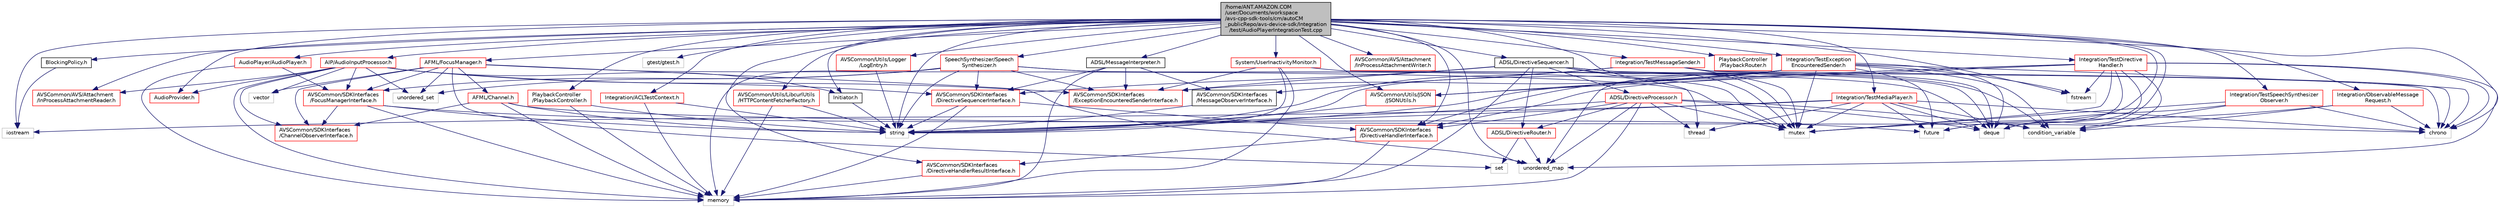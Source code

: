 digraph "/avs-cpp-sdk-tools/cm/autoCM_publicRepo/avs-device-sdk/Integration/test/AudioPlayerIntegrationTest.cpp"
{
  edge [fontname="Helvetica",fontsize="10",labelfontname="Helvetica",labelfontsize="10"];
  node [fontname="Helvetica",fontsize="10",shape=record];
  Node1 [label="/home/ANT.AMAZON.COM\l/user/Documents/workspace\l/avs-cpp-sdk-tools/cm/autoCM\l_publicRepo/avs-device-sdk/Integration\l/test/AudioPlayerIntegrationTest.cpp",height=0.2,width=0.4,color="black", fillcolor="grey75", style="filled", fontcolor="black"];
  Node1 -> Node2 [color="midnightblue",fontsize="10",style="solid",fontname="Helvetica"];
  Node2 [label="chrono",height=0.2,width=0.4,color="grey75", fillcolor="white", style="filled"];
  Node1 -> Node3 [color="midnightblue",fontsize="10",style="solid",fontname="Helvetica"];
  Node3 [label="deque",height=0.2,width=0.4,color="grey75", fillcolor="white", style="filled"];
  Node1 -> Node4 [color="midnightblue",fontsize="10",style="solid",fontname="Helvetica"];
  Node4 [label="fstream",height=0.2,width=0.4,color="grey75", fillcolor="white", style="filled"];
  Node1 -> Node5 [color="midnightblue",fontsize="10",style="solid",fontname="Helvetica"];
  Node5 [label="future",height=0.2,width=0.4,color="grey75", fillcolor="white", style="filled"];
  Node1 -> Node6 [color="midnightblue",fontsize="10",style="solid",fontname="Helvetica"];
  Node6 [label="iostream",height=0.2,width=0.4,color="grey75", fillcolor="white", style="filled"];
  Node1 -> Node7 [color="midnightblue",fontsize="10",style="solid",fontname="Helvetica"];
  Node7 [label="mutex",height=0.2,width=0.4,color="grey75", fillcolor="white", style="filled"];
  Node1 -> Node8 [color="midnightblue",fontsize="10",style="solid",fontname="Helvetica"];
  Node8 [label="string",height=0.2,width=0.4,color="grey75", fillcolor="white", style="filled"];
  Node1 -> Node9 [color="midnightblue",fontsize="10",style="solid",fontname="Helvetica"];
  Node9 [label="unordered_map",height=0.2,width=0.4,color="grey75", fillcolor="white", style="filled"];
  Node1 -> Node10 [color="midnightblue",fontsize="10",style="solid",fontname="Helvetica"];
  Node10 [label="gtest/gtest.h",height=0.2,width=0.4,color="grey75", fillcolor="white", style="filled"];
  Node1 -> Node11 [color="midnightblue",fontsize="10",style="solid",fontname="Helvetica"];
  Node11 [label="ADSL/DirectiveSequencer.h",height=0.2,width=0.4,color="black", fillcolor="white", style="filled",URL="$_directive_sequencer_8h.html"];
  Node11 -> Node12 [color="midnightblue",fontsize="10",style="solid",fontname="Helvetica"];
  Node12 [label="condition_variable",height=0.2,width=0.4,color="grey75", fillcolor="white", style="filled"];
  Node11 -> Node3 [color="midnightblue",fontsize="10",style="solid",fontname="Helvetica"];
  Node11 -> Node13 [color="midnightblue",fontsize="10",style="solid",fontname="Helvetica"];
  Node13 [label="memory",height=0.2,width=0.4,color="grey75", fillcolor="white", style="filled"];
  Node11 -> Node7 [color="midnightblue",fontsize="10",style="solid",fontname="Helvetica"];
  Node11 -> Node14 [color="midnightblue",fontsize="10",style="solid",fontname="Helvetica"];
  Node14 [label="thread",height=0.2,width=0.4,color="grey75", fillcolor="white", style="filled"];
  Node11 -> Node15 [color="midnightblue",fontsize="10",style="solid",fontname="Helvetica"];
  Node15 [label="AVSCommon/SDKInterfaces\l/ExceptionEncounteredSenderInterface.h",height=0.2,width=0.4,color="red", fillcolor="white", style="filled",URL="$_exception_encountered_sender_interface_8h.html"];
  Node11 -> Node16 [color="midnightblue",fontsize="10",style="solid",fontname="Helvetica"];
  Node16 [label="AVSCommon/SDKInterfaces\l/DirectiveSequencerInterface.h",height=0.2,width=0.4,color="red", fillcolor="white", style="filled",URL="$_directive_sequencer_interface_8h.html"];
  Node16 -> Node13 [color="midnightblue",fontsize="10",style="solid",fontname="Helvetica"];
  Node16 -> Node8 [color="midnightblue",fontsize="10",style="solid",fontname="Helvetica"];
  Node16 -> Node17 [color="midnightblue",fontsize="10",style="solid",fontname="Helvetica"];
  Node17 [label="AVSCommon/SDKInterfaces\l/DirectiveHandlerInterface.h",height=0.2,width=0.4,color="red", fillcolor="white", style="filled",URL="$_directive_handler_interface_8h.html"];
  Node17 -> Node13 [color="midnightblue",fontsize="10",style="solid",fontname="Helvetica"];
  Node17 -> Node18 [color="midnightblue",fontsize="10",style="solid",fontname="Helvetica"];
  Node18 [label="AVSCommon/SDKInterfaces\l/DirectiveHandlerResultInterface.h",height=0.2,width=0.4,color="red", fillcolor="white", style="filled",URL="$_directive_handler_result_interface_8h.html"];
  Node18 -> Node13 [color="midnightblue",fontsize="10",style="solid",fontname="Helvetica"];
  Node11 -> Node19 [color="midnightblue",fontsize="10",style="solid",fontname="Helvetica"];
  Node19 [label="ADSL/DirectiveProcessor.h",height=0.2,width=0.4,color="red", fillcolor="white", style="filled",URL="$_directive_processor_8h.html"];
  Node19 -> Node12 [color="midnightblue",fontsize="10",style="solid",fontname="Helvetica"];
  Node19 -> Node3 [color="midnightblue",fontsize="10",style="solid",fontname="Helvetica"];
  Node19 -> Node13 [color="midnightblue",fontsize="10",style="solid",fontname="Helvetica"];
  Node19 -> Node7 [color="midnightblue",fontsize="10",style="solid",fontname="Helvetica"];
  Node19 -> Node8 [color="midnightblue",fontsize="10",style="solid",fontname="Helvetica"];
  Node19 -> Node14 [color="midnightblue",fontsize="10",style="solid",fontname="Helvetica"];
  Node19 -> Node9 [color="midnightblue",fontsize="10",style="solid",fontname="Helvetica"];
  Node19 -> Node17 [color="midnightblue",fontsize="10",style="solid",fontname="Helvetica"];
  Node19 -> Node20 [color="midnightblue",fontsize="10",style="solid",fontname="Helvetica"];
  Node20 [label="ADSL/DirectiveRouter.h",height=0.2,width=0.4,color="red", fillcolor="white", style="filled",URL="$_directive_router_8h.html"];
  Node20 -> Node21 [color="midnightblue",fontsize="10",style="solid",fontname="Helvetica"];
  Node21 [label="set",height=0.2,width=0.4,color="grey75", fillcolor="white", style="filled"];
  Node20 -> Node9 [color="midnightblue",fontsize="10",style="solid",fontname="Helvetica"];
  Node11 -> Node20 [color="midnightblue",fontsize="10",style="solid",fontname="Helvetica"];
  Node1 -> Node22 [color="midnightblue",fontsize="10",style="solid",fontname="Helvetica"];
  Node22 [label="ADSL/MessageInterpreter.h",height=0.2,width=0.4,color="black", fillcolor="white", style="filled",URL="$_message_interpreter_8h.html"];
  Node22 -> Node13 [color="midnightblue",fontsize="10",style="solid",fontname="Helvetica"];
  Node22 -> Node15 [color="midnightblue",fontsize="10",style="solid",fontname="Helvetica"];
  Node22 -> Node16 [color="midnightblue",fontsize="10",style="solid",fontname="Helvetica"];
  Node22 -> Node23 [color="midnightblue",fontsize="10",style="solid",fontname="Helvetica"];
  Node23 [label="AVSCommon/SDKInterfaces\l/MessageObserverInterface.h",height=0.2,width=0.4,color="black", fillcolor="white", style="filled",URL="$_message_observer_interface_8h.html"];
  Node23 -> Node8 [color="midnightblue",fontsize="10",style="solid",fontname="Helvetica"];
  Node1 -> Node24 [color="midnightblue",fontsize="10",style="solid",fontname="Helvetica"];
  Node24 [label="AFML/FocusManager.h",height=0.2,width=0.4,color="red", fillcolor="white", style="filled",URL="$_focus_manager_8h.html"];
  Node24 -> Node7 [color="midnightblue",fontsize="10",style="solid",fontname="Helvetica"];
  Node24 -> Node21 [color="midnightblue",fontsize="10",style="solid",fontname="Helvetica"];
  Node24 -> Node9 [color="midnightblue",fontsize="10",style="solid",fontname="Helvetica"];
  Node24 -> Node25 [color="midnightblue",fontsize="10",style="solid",fontname="Helvetica"];
  Node25 [label="unordered_set",height=0.2,width=0.4,color="grey75", fillcolor="white", style="filled"];
  Node24 -> Node26 [color="midnightblue",fontsize="10",style="solid",fontname="Helvetica"];
  Node26 [label="vector",height=0.2,width=0.4,color="grey75", fillcolor="white", style="filled"];
  Node24 -> Node27 [color="midnightblue",fontsize="10",style="solid",fontname="Helvetica"];
  Node27 [label="AVSCommon/SDKInterfaces\l/ChannelObserverInterface.h",height=0.2,width=0.4,color="red", fillcolor="white", style="filled",URL="$_channel_observer_interface_8h.html"];
  Node24 -> Node28 [color="midnightblue",fontsize="10",style="solid",fontname="Helvetica"];
  Node28 [label="AVSCommon/SDKInterfaces\l/FocusManagerInterface.h",height=0.2,width=0.4,color="red", fillcolor="white", style="filled",URL="$_focus_manager_interface_8h.html"];
  Node28 -> Node5 [color="midnightblue",fontsize="10",style="solid",fontname="Helvetica"];
  Node28 -> Node13 [color="midnightblue",fontsize="10",style="solid",fontname="Helvetica"];
  Node28 -> Node8 [color="midnightblue",fontsize="10",style="solid",fontname="Helvetica"];
  Node28 -> Node27 [color="midnightblue",fontsize="10",style="solid",fontname="Helvetica"];
  Node24 -> Node29 [color="midnightblue",fontsize="10",style="solid",fontname="Helvetica"];
  Node29 [label="AFML/Channel.h",height=0.2,width=0.4,color="red", fillcolor="white", style="filled",URL="$_channel_8h.html"];
  Node29 -> Node2 [color="midnightblue",fontsize="10",style="solid",fontname="Helvetica"];
  Node29 -> Node13 [color="midnightblue",fontsize="10",style="solid",fontname="Helvetica"];
  Node29 -> Node8 [color="midnightblue",fontsize="10",style="solid",fontname="Helvetica"];
  Node29 -> Node27 [color="midnightblue",fontsize="10",style="solid",fontname="Helvetica"];
  Node1 -> Node30 [color="midnightblue",fontsize="10",style="solid",fontname="Helvetica"];
  Node30 [label="AIP/AudioInputProcessor.h",height=0.2,width=0.4,color="red", fillcolor="white", style="filled",URL="$_audio_input_processor_8h.html"];
  Node30 -> Node13 [color="midnightblue",fontsize="10",style="solid",fontname="Helvetica"];
  Node30 -> Node25 [color="midnightblue",fontsize="10",style="solid",fontname="Helvetica"];
  Node30 -> Node26 [color="midnightblue",fontsize="10",style="solid",fontname="Helvetica"];
  Node30 -> Node31 [color="midnightblue",fontsize="10",style="solid",fontname="Helvetica"];
  Node31 [label="AVSCommon/AVS/Attachment\l/InProcessAttachmentReader.h",height=0.2,width=0.4,color="red", fillcolor="white", style="filled",URL="$_in_process_attachment_reader_8h.html"];
  Node30 -> Node27 [color="midnightblue",fontsize="10",style="solid",fontname="Helvetica"];
  Node30 -> Node16 [color="midnightblue",fontsize="10",style="solid",fontname="Helvetica"];
  Node30 -> Node15 [color="midnightblue",fontsize="10",style="solid",fontname="Helvetica"];
  Node30 -> Node28 [color="midnightblue",fontsize="10",style="solid",fontname="Helvetica"];
  Node30 -> Node32 [color="midnightblue",fontsize="10",style="solid",fontname="Helvetica"];
  Node32 [label="AudioProvider.h",height=0.2,width=0.4,color="red", fillcolor="white", style="filled",URL="$_audio_provider_8h.html"];
  Node30 -> Node33 [color="midnightblue",fontsize="10",style="solid",fontname="Helvetica"];
  Node33 [label="Initiator.h",height=0.2,width=0.4,color="black", fillcolor="white", style="filled",URL="$_initiator_8h.html"];
  Node33 -> Node8 [color="midnightblue",fontsize="10",style="solid",fontname="Helvetica"];
  Node1 -> Node32 [color="midnightblue",fontsize="10",style="solid",fontname="Helvetica"];
  Node1 -> Node33 [color="midnightblue",fontsize="10",style="solid",fontname="Helvetica"];
  Node1 -> Node34 [color="midnightblue",fontsize="10",style="solid",fontname="Helvetica"];
  Node34 [label="AudioPlayer/AudioPlayer.h",height=0.2,width=0.4,color="red", fillcolor="white", style="filled",URL="$_audio_player_8h.html"];
  Node34 -> Node13 [color="midnightblue",fontsize="10",style="solid",fontname="Helvetica"];
  Node34 -> Node28 [color="midnightblue",fontsize="10",style="solid",fontname="Helvetica"];
  Node1 -> Node31 [color="midnightblue",fontsize="10",style="solid",fontname="Helvetica"];
  Node1 -> Node35 [color="midnightblue",fontsize="10",style="solid",fontname="Helvetica"];
  Node35 [label="AVSCommon/AVS/Attachment\l/InProcessAttachmentWriter.h",height=0.2,width=0.4,color="red", fillcolor="white", style="filled",URL="$_in_process_attachment_writer_8h.html"];
  Node1 -> Node36 [color="midnightblue",fontsize="10",style="solid",fontname="Helvetica"];
  Node36 [label="BlockingPolicy.h",height=0.2,width=0.4,color="black", fillcolor="white", style="filled",URL="$_blocking_policy_8h.html"];
  Node36 -> Node6 [color="midnightblue",fontsize="10",style="solid",fontname="Helvetica"];
  Node1 -> Node37 [color="midnightblue",fontsize="10",style="solid",fontname="Helvetica"];
  Node37 [label="AVSCommon/Utils/JSON\l/JSONUtils.h",height=0.2,width=0.4,color="red", fillcolor="white", style="filled",URL="$_j_s_o_n_utils_8h.html"];
  Node37 -> Node8 [color="midnightblue",fontsize="10",style="solid",fontname="Helvetica"];
  Node1 -> Node38 [color="midnightblue",fontsize="10",style="solid",fontname="Helvetica"];
  Node38 [label="AVSCommon/Utils/LibcurlUtils\l/HTTPContentFetcherFactory.h",height=0.2,width=0.4,color="red", fillcolor="white", style="filled",URL="$_h_t_t_p_content_fetcher_factory_8h.html"];
  Node38 -> Node13 [color="midnightblue",fontsize="10",style="solid",fontname="Helvetica"];
  Node38 -> Node8 [color="midnightblue",fontsize="10",style="solid",fontname="Helvetica"];
  Node1 -> Node17 [color="midnightblue",fontsize="10",style="solid",fontname="Helvetica"];
  Node1 -> Node18 [color="midnightblue",fontsize="10",style="solid",fontname="Helvetica"];
  Node1 -> Node39 [color="midnightblue",fontsize="10",style="solid",fontname="Helvetica"];
  Node39 [label="AVSCommon/Utils/Logger\l/LogEntry.h",height=0.2,width=0.4,color="red", fillcolor="white", style="filled",URL="$_log_entry_8h.html"];
  Node39 -> Node8 [color="midnightblue",fontsize="10",style="solid",fontname="Helvetica"];
  Node1 -> Node40 [color="midnightblue",fontsize="10",style="solid",fontname="Helvetica"];
  Node40 [label="PlaybackController\l/PlaybackController.h",height=0.2,width=0.4,color="red", fillcolor="white", style="filled",URL="$_playback_controller_8h.html"];
  Node40 -> Node13 [color="midnightblue",fontsize="10",style="solid",fontname="Helvetica"];
  Node40 -> Node8 [color="midnightblue",fontsize="10",style="solid",fontname="Helvetica"];
  Node1 -> Node41 [color="midnightblue",fontsize="10",style="solid",fontname="Helvetica"];
  Node41 [label="PlaybackController\l/PlaybackRouter.h",height=0.2,width=0.4,color="red", fillcolor="white", style="filled",URL="$_playback_router_8h.html"];
  Node1 -> Node42 [color="midnightblue",fontsize="10",style="solid",fontname="Helvetica"];
  Node42 [label="SpeechSynthesizer/Speech\lSynthesizer.h",height=0.2,width=0.4,color="red", fillcolor="white", style="filled",URL="$_speech_synthesizer_8h.html"];
  Node42 -> Node13 [color="midnightblue",fontsize="10",style="solid",fontname="Helvetica"];
  Node42 -> Node7 [color="midnightblue",fontsize="10",style="solid",fontname="Helvetica"];
  Node42 -> Node8 [color="midnightblue",fontsize="10",style="solid",fontname="Helvetica"];
  Node42 -> Node25 [color="midnightblue",fontsize="10",style="solid",fontname="Helvetica"];
  Node42 -> Node3 [color="midnightblue",fontsize="10",style="solid",fontname="Helvetica"];
  Node42 -> Node15 [color="midnightblue",fontsize="10",style="solid",fontname="Helvetica"];
  Node42 -> Node16 [color="midnightblue",fontsize="10",style="solid",fontname="Helvetica"];
  Node42 -> Node28 [color="midnightblue",fontsize="10",style="solid",fontname="Helvetica"];
  Node1 -> Node43 [color="midnightblue",fontsize="10",style="solid",fontname="Helvetica"];
  Node43 [label="System/UserInactivityMonitor.h",height=0.2,width=0.4,color="red", fillcolor="white", style="filled",URL="$_user_inactivity_monitor_8h.html"];
  Node43 -> Node2 [color="midnightblue",fontsize="10",style="solid",fontname="Helvetica"];
  Node43 -> Node13 [color="midnightblue",fontsize="10",style="solid",fontname="Helvetica"];
  Node43 -> Node8 [color="midnightblue",fontsize="10",style="solid",fontname="Helvetica"];
  Node43 -> Node15 [color="midnightblue",fontsize="10",style="solid",fontname="Helvetica"];
  Node1 -> Node44 [color="midnightblue",fontsize="10",style="solid",fontname="Helvetica"];
  Node44 [label="Integration/ACLTestContext.h",height=0.2,width=0.4,color="red", fillcolor="white", style="filled",URL="$_a_c_l_test_context_8h.html"];
  Node44 -> Node13 [color="midnightblue",fontsize="10",style="solid",fontname="Helvetica"];
  Node44 -> Node8 [color="midnightblue",fontsize="10",style="solid",fontname="Helvetica"];
  Node1 -> Node45 [color="midnightblue",fontsize="10",style="solid",fontname="Helvetica"];
  Node45 [label="Integration/ObservableMessage\lRequest.h",height=0.2,width=0.4,color="red", fillcolor="white", style="filled",URL="$_observable_message_request_8h.html"];
  Node45 -> Node2 [color="midnightblue",fontsize="10",style="solid",fontname="Helvetica"];
  Node45 -> Node12 [color="midnightblue",fontsize="10",style="solid",fontname="Helvetica"];
  Node45 -> Node7 [color="midnightblue",fontsize="10",style="solid",fontname="Helvetica"];
  Node1 -> Node46 [color="midnightblue",fontsize="10",style="solid",fontname="Helvetica"];
  Node46 [label="Integration/TestDirective\lHandler.h",height=0.2,width=0.4,color="red", fillcolor="white", style="filled",URL="$_test_directive_handler_8h.html"];
  Node46 -> Node12 [color="midnightblue",fontsize="10",style="solid",fontname="Helvetica"];
  Node46 -> Node8 [color="midnightblue",fontsize="10",style="solid",fontname="Helvetica"];
  Node46 -> Node5 [color="midnightblue",fontsize="10",style="solid",fontname="Helvetica"];
  Node46 -> Node4 [color="midnightblue",fontsize="10",style="solid",fontname="Helvetica"];
  Node46 -> Node2 [color="midnightblue",fontsize="10",style="solid",fontname="Helvetica"];
  Node46 -> Node3 [color="midnightblue",fontsize="10",style="solid",fontname="Helvetica"];
  Node46 -> Node7 [color="midnightblue",fontsize="10",style="solid",fontname="Helvetica"];
  Node46 -> Node9 [color="midnightblue",fontsize="10",style="solid",fontname="Helvetica"];
  Node46 -> Node17 [color="midnightblue",fontsize="10",style="solid",fontname="Helvetica"];
  Node46 -> Node37 [color="midnightblue",fontsize="10",style="solid",fontname="Helvetica"];
  Node1 -> Node47 [color="midnightblue",fontsize="10",style="solid",fontname="Helvetica"];
  Node47 [label="Integration/TestException\lEncounteredSender.h",height=0.2,width=0.4,color="red", fillcolor="white", style="filled",URL="$_test_exception_encountered_sender_8h.html"];
  Node47 -> Node12 [color="midnightblue",fontsize="10",style="solid",fontname="Helvetica"];
  Node47 -> Node8 [color="midnightblue",fontsize="10",style="solid",fontname="Helvetica"];
  Node47 -> Node5 [color="midnightblue",fontsize="10",style="solid",fontname="Helvetica"];
  Node47 -> Node4 [color="midnightblue",fontsize="10",style="solid",fontname="Helvetica"];
  Node47 -> Node2 [color="midnightblue",fontsize="10",style="solid",fontname="Helvetica"];
  Node47 -> Node3 [color="midnightblue",fontsize="10",style="solid",fontname="Helvetica"];
  Node47 -> Node7 [color="midnightblue",fontsize="10",style="solid",fontname="Helvetica"];
  Node47 -> Node9 [color="midnightblue",fontsize="10",style="solid",fontname="Helvetica"];
  Node47 -> Node17 [color="midnightblue",fontsize="10",style="solid",fontname="Helvetica"];
  Node47 -> Node15 [color="midnightblue",fontsize="10",style="solid",fontname="Helvetica"];
  Node47 -> Node37 [color="midnightblue",fontsize="10",style="solid",fontname="Helvetica"];
  Node1 -> Node48 [color="midnightblue",fontsize="10",style="solid",fontname="Helvetica"];
  Node48 [label="Integration/TestMessageSender.h",height=0.2,width=0.4,color="red", fillcolor="white", style="filled",URL="$_test_message_sender_8h.html"];
  Node48 -> Node8 [color="midnightblue",fontsize="10",style="solid",fontname="Helvetica"];
  Node48 -> Node2 [color="midnightblue",fontsize="10",style="solid",fontname="Helvetica"];
  Node48 -> Node3 [color="midnightblue",fontsize="10",style="solid",fontname="Helvetica"];
  Node48 -> Node7 [color="midnightblue",fontsize="10",style="solid",fontname="Helvetica"];
  Node48 -> Node23 [color="midnightblue",fontsize="10",style="solid",fontname="Helvetica"];
  Node1 -> Node49 [color="midnightblue",fontsize="10",style="solid",fontname="Helvetica"];
  Node49 [label="Integration/TestSpeechSynthesizer\lObserver.h",height=0.2,width=0.4,color="red", fillcolor="white", style="filled",URL="$_test_speech_synthesizer_observer_8h.html"];
  Node49 -> Node2 [color="midnightblue",fontsize="10",style="solid",fontname="Helvetica"];
  Node49 -> Node3 [color="midnightblue",fontsize="10",style="solid",fontname="Helvetica"];
  Node49 -> Node7 [color="midnightblue",fontsize="10",style="solid",fontname="Helvetica"];
  Node49 -> Node12 [color="midnightblue",fontsize="10",style="solid",fontname="Helvetica"];
  Node1 -> Node50 [color="midnightblue",fontsize="10",style="solid",fontname="Helvetica"];
  Node50 [label="Integration/TestMediaPlayer.h",height=0.2,width=0.4,color="red", fillcolor="white", style="filled",URL="$_test_media_player_8h.html"];
  Node50 -> Node2 [color="midnightblue",fontsize="10",style="solid",fontname="Helvetica"];
  Node50 -> Node12 [color="midnightblue",fontsize="10",style="solid",fontname="Helvetica"];
  Node50 -> Node3 [color="midnightblue",fontsize="10",style="solid",fontname="Helvetica"];
  Node50 -> Node7 [color="midnightblue",fontsize="10",style="solid",fontname="Helvetica"];
  Node50 -> Node14 [color="midnightblue",fontsize="10",style="solid",fontname="Helvetica"];
  Node50 -> Node6 [color="midnightblue",fontsize="10",style="solid",fontname="Helvetica"];
  Node50 -> Node8 [color="midnightblue",fontsize="10",style="solid",fontname="Helvetica"];
  Node50 -> Node5 [color="midnightblue",fontsize="10",style="solid",fontname="Helvetica"];
}
